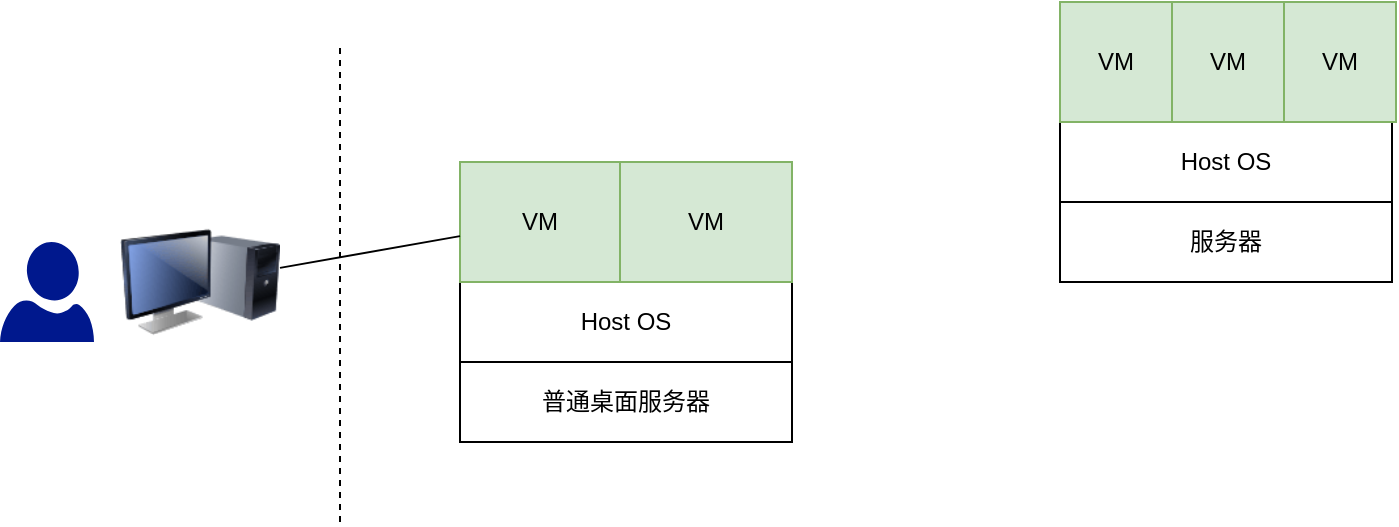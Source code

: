 <mxfile version="14.4.7" type="github">
  <diagram id="gBMcK8XXlve4VoCDwNx-" name="第 1 页">
    <mxGraphModel dx="1002" dy="683" grid="1" gridSize="10" guides="1" tooltips="1" connect="1" arrows="1" fold="1" page="1" pageScale="1" pageWidth="827" pageHeight="1169" math="0" shadow="0">
      <root>
        <mxCell id="0" />
        <mxCell id="1" parent="0" />
        <mxCell id="j_xZL2Bh0vPb1_JvHwk9-1" value="普通桌面服务器" style="rounded=0;whiteSpace=wrap;html=1;" vertex="1" parent="1">
          <mxGeometry x="300" y="240" width="166" height="40" as="geometry" />
        </mxCell>
        <mxCell id="j_xZL2Bh0vPb1_JvHwk9-3" value="" style="image;html=1;image=img/lib/clip_art/computers/Monitor_Tower_128x128.png" vertex="1" parent="1">
          <mxGeometry x="130" y="160" width="80" height="80" as="geometry" />
        </mxCell>
        <mxCell id="j_xZL2Bh0vPb1_JvHwk9-4" value="" style="aspect=fixed;pointerEvents=1;shadow=0;dashed=0;html=1;strokeColor=none;labelPosition=center;verticalLabelPosition=bottom;verticalAlign=top;align=center;fillColor=#00188D;shape=mxgraph.azure.user" vertex="1" parent="1">
          <mxGeometry x="70" y="180" width="47" height="50" as="geometry" />
        </mxCell>
        <mxCell id="j_xZL2Bh0vPb1_JvHwk9-5" value="" style="endArrow=none;dashed=1;html=1;" edge="1" parent="1">
          <mxGeometry width="50" height="50" relative="1" as="geometry">
            <mxPoint x="240" y="320" as="sourcePoint" />
            <mxPoint x="240" y="80" as="targetPoint" />
          </mxGeometry>
        </mxCell>
        <mxCell id="j_xZL2Bh0vPb1_JvHwk9-6" value="Host OS" style="rounded=0;whiteSpace=wrap;html=1;" vertex="1" parent="1">
          <mxGeometry x="300" y="200" width="166" height="40" as="geometry" />
        </mxCell>
        <mxCell id="j_xZL2Bh0vPb1_JvHwk9-7" value="VM" style="rounded=0;whiteSpace=wrap;html=1;fillColor=#d5e8d4;strokeColor=#82b366;" vertex="1" parent="1">
          <mxGeometry x="300" y="140" width="80" height="60" as="geometry" />
        </mxCell>
        <mxCell id="j_xZL2Bh0vPb1_JvHwk9-9" value="VM" style="rounded=0;whiteSpace=wrap;html=1;fillColor=#d5e8d4;strokeColor=#82b366;" vertex="1" parent="1">
          <mxGeometry x="380" y="140" width="86" height="60" as="geometry" />
        </mxCell>
        <mxCell id="j_xZL2Bh0vPb1_JvHwk9-12" value="服务器" style="rounded=0;whiteSpace=wrap;html=1;" vertex="1" parent="1">
          <mxGeometry x="600" y="160" width="166" height="40" as="geometry" />
        </mxCell>
        <mxCell id="j_xZL2Bh0vPb1_JvHwk9-13" value="Host OS" style="rounded=0;whiteSpace=wrap;html=1;" vertex="1" parent="1">
          <mxGeometry x="600" y="120" width="166" height="40" as="geometry" />
        </mxCell>
        <mxCell id="j_xZL2Bh0vPb1_JvHwk9-14" value="VM" style="rounded=0;whiteSpace=wrap;html=1;fillColor=#d5e8d4;strokeColor=#82b366;" vertex="1" parent="1">
          <mxGeometry x="600" y="60" width="56" height="60" as="geometry" />
        </mxCell>
        <mxCell id="j_xZL2Bh0vPb1_JvHwk9-15" value="VM" style="rounded=0;whiteSpace=wrap;html=1;fillColor=#d5e8d4;strokeColor=#82b366;" vertex="1" parent="1">
          <mxGeometry x="656" y="60" width="56" height="60" as="geometry" />
        </mxCell>
        <mxCell id="j_xZL2Bh0vPb1_JvHwk9-16" value="VM" style="rounded=0;whiteSpace=wrap;html=1;fillColor=#d5e8d4;strokeColor=#82b366;" vertex="1" parent="1">
          <mxGeometry x="712" y="60" width="56" height="60" as="geometry" />
        </mxCell>
        <mxCell id="j_xZL2Bh0vPb1_JvHwk9-17" value="" style="endArrow=none;html=1;" edge="1" parent="1" source="j_xZL2Bh0vPb1_JvHwk9-3" target="j_xZL2Bh0vPb1_JvHwk9-7">
          <mxGeometry width="50" height="50" relative="1" as="geometry">
            <mxPoint x="260" y="280" as="sourcePoint" />
            <mxPoint x="440" y="330" as="targetPoint" />
          </mxGeometry>
        </mxCell>
      </root>
    </mxGraphModel>
  </diagram>
</mxfile>
